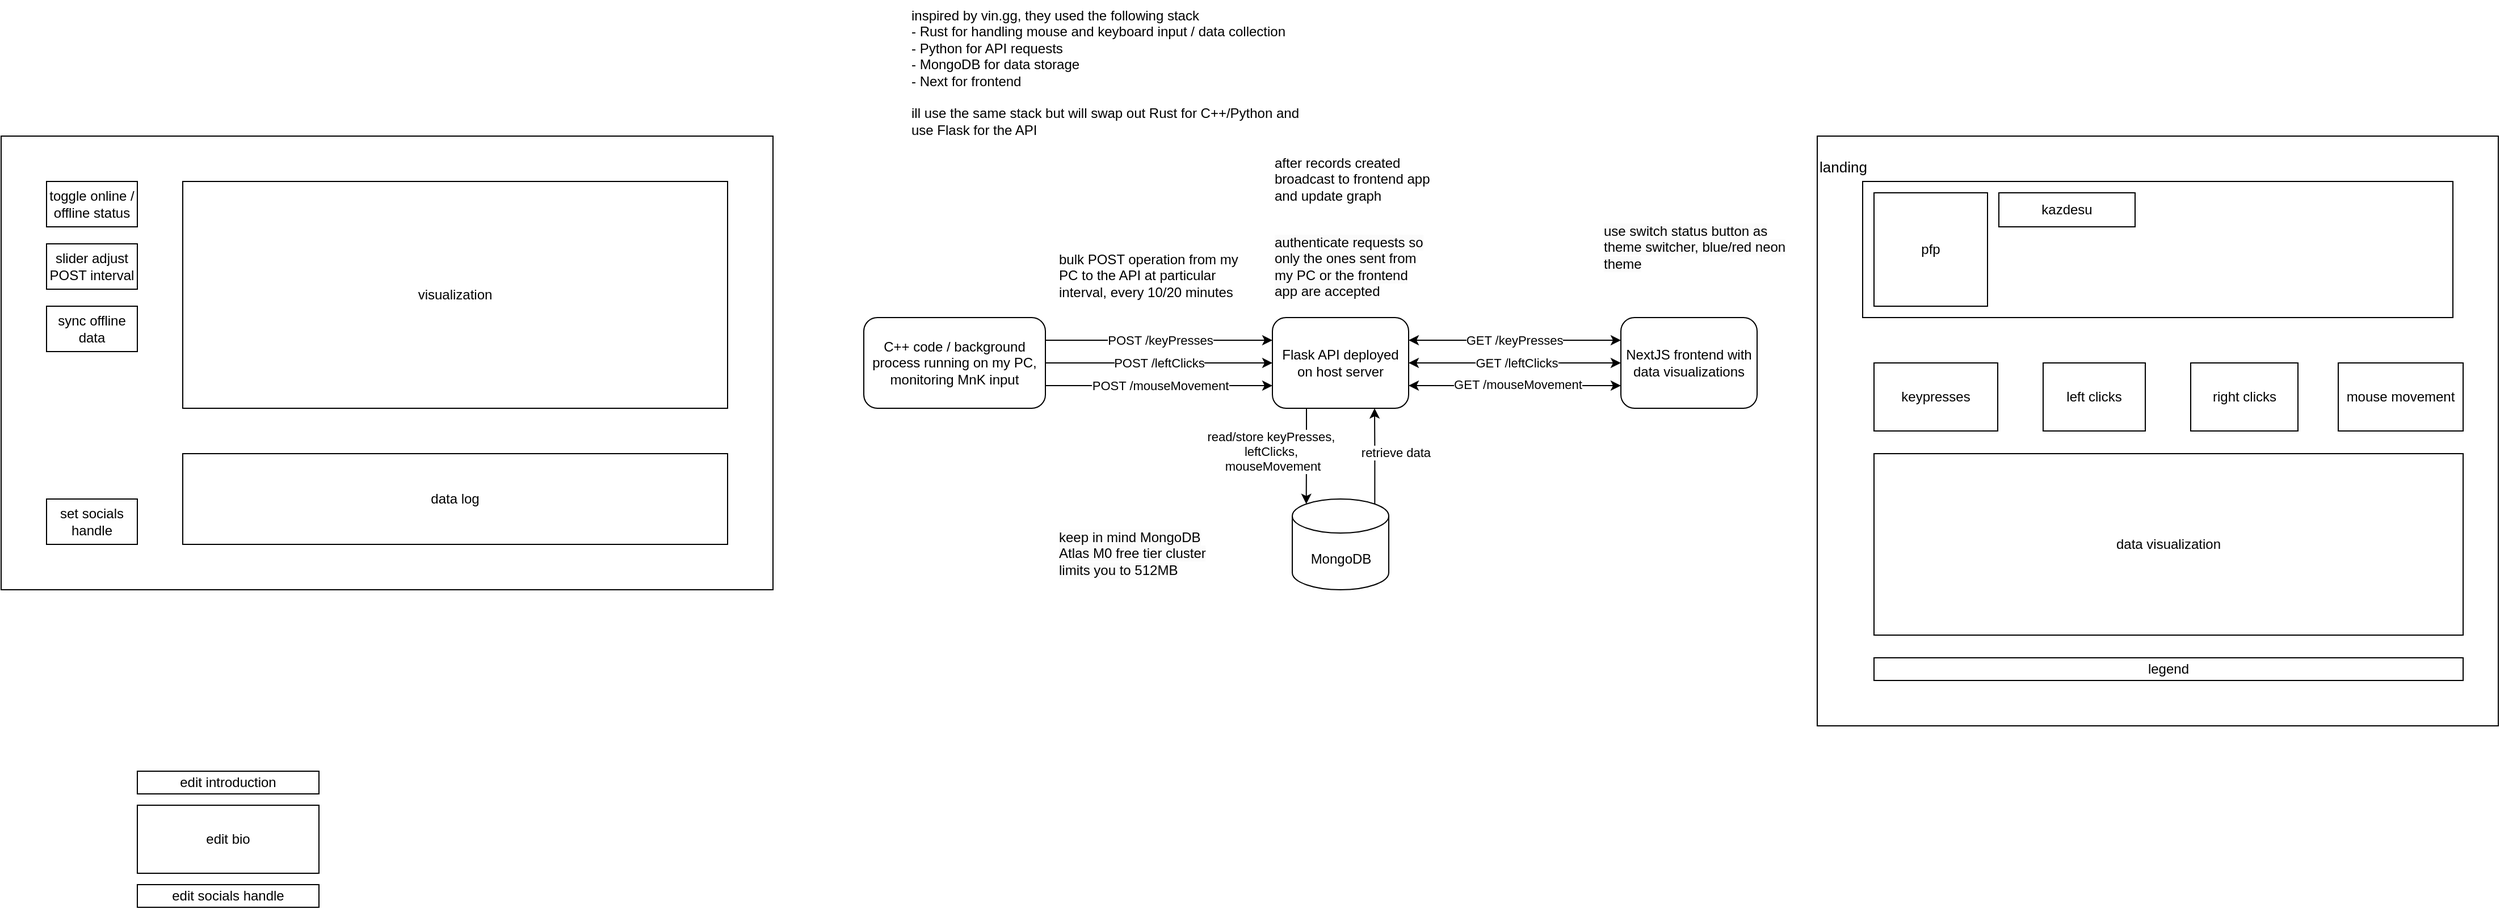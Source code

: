 <mxfile version="24.7.5">
  <diagram name="architecture" id="jdjMNtcG541bvmdIEKFT">
    <mxGraphModel dx="1877" dy="621" grid="1" gridSize="10" guides="1" tooltips="1" connect="1" arrows="1" fold="1" page="1" pageScale="1" pageWidth="827" pageHeight="1169" math="0" shadow="0">
      <root>
        <mxCell id="0" />
        <mxCell id="1" parent="0" />
        <UserObject label="inspired by vin.gg, they used the following stack&#xa;- Rust for handling mouse and keyboard input / data collection&#xa;- Python for API requests&#xa;- MongoDB for data storage&#xa;- Next for frontend&#xa;&#xa;ill use the same stack but will swap out Rust for C++/Python and use Flask for the API" id="Pbkdn_DneR84cisDWlcS-2">
          <mxCell style="text;whiteSpace=wrap;" parent="1" vertex="1">
            <mxGeometry x="80" y="120" width="350" height="130" as="geometry" />
          </mxCell>
        </UserObject>
        <mxCell id="Pbkdn_DneR84cisDWlcS-7" style="edgeStyle=orthogonalEdgeStyle;rounded=0;orthogonalLoop=1;jettySize=auto;html=1;exitX=1;exitY=0.25;exitDx=0;exitDy=0;entryX=0;entryY=0.25;entryDx=0;entryDy=0;" parent="1" source="Pbkdn_DneR84cisDWlcS-5" target="Pbkdn_DneR84cisDWlcS-6" edge="1">
          <mxGeometry relative="1" as="geometry" />
        </mxCell>
        <mxCell id="Pbkdn_DneR84cisDWlcS-8" value="POST /keyPresses" style="edgeLabel;html=1;align=center;verticalAlign=middle;resizable=0;points=[];" parent="Pbkdn_DneR84cisDWlcS-7" vertex="1" connectable="0">
          <mxGeometry x="-0.216" y="-2" relative="1" as="geometry">
            <mxPoint x="22" y="-2" as="offset" />
          </mxGeometry>
        </mxCell>
        <mxCell id="Pbkdn_DneR84cisDWlcS-20" style="edgeStyle=orthogonalEdgeStyle;rounded=0;orthogonalLoop=1;jettySize=auto;html=1;exitX=1;exitY=0.75;exitDx=0;exitDy=0;entryX=0;entryY=0.75;entryDx=0;entryDy=0;" parent="1" source="Pbkdn_DneR84cisDWlcS-5" target="Pbkdn_DneR84cisDWlcS-6" edge="1">
          <mxGeometry relative="1" as="geometry" />
        </mxCell>
        <mxCell id="Pbkdn_DneR84cisDWlcS-21" value="POST /mouseMovement" style="edgeLabel;html=1;align=center;verticalAlign=middle;resizable=0;points=[];" parent="Pbkdn_DneR84cisDWlcS-20" vertex="1" connectable="0">
          <mxGeometry x="-0.296" y="2" relative="1" as="geometry">
            <mxPoint x="30" y="2" as="offset" />
          </mxGeometry>
        </mxCell>
        <mxCell id="Pbkdn_DneR84cisDWlcS-22" style="edgeStyle=orthogonalEdgeStyle;rounded=0;orthogonalLoop=1;jettySize=auto;html=1;exitX=1;exitY=0.5;exitDx=0;exitDy=0;entryX=0;entryY=0.5;entryDx=0;entryDy=0;" parent="1" source="Pbkdn_DneR84cisDWlcS-5" target="Pbkdn_DneR84cisDWlcS-6" edge="1">
          <mxGeometry relative="1" as="geometry" />
        </mxCell>
        <mxCell id="Pbkdn_DneR84cisDWlcS-38" value="POST /leftClicks" style="edgeLabel;html=1;align=center;verticalAlign=middle;resizable=0;points=[];" parent="Pbkdn_DneR84cisDWlcS-22" vertex="1" connectable="0">
          <mxGeometry x="-0.088" y="-2" relative="1" as="geometry">
            <mxPoint x="9" y="-2" as="offset" />
          </mxGeometry>
        </mxCell>
        <mxCell id="Pbkdn_DneR84cisDWlcS-5" value="C++ code / background process running on my PC, monitoring MnK input" style="rounded=1;whiteSpace=wrap;html=1;" parent="1" vertex="1">
          <mxGeometry x="40" y="400" width="160" height="80" as="geometry" />
        </mxCell>
        <mxCell id="Pbkdn_DneR84cisDWlcS-24" style="edgeStyle=orthogonalEdgeStyle;rounded=0;orthogonalLoop=1;jettySize=auto;html=1;exitX=0.25;exitY=1;exitDx=0;exitDy=0;entryX=0.145;entryY=0;entryDx=0;entryDy=4.35;entryPerimeter=0;" parent="1" source="Pbkdn_DneR84cisDWlcS-6" target="Pbkdn_DneR84cisDWlcS-31" edge="1">
          <mxGeometry relative="1" as="geometry">
            <mxPoint x="430" y="560" as="targetPoint" />
          </mxGeometry>
        </mxCell>
        <mxCell id="Pbkdn_DneR84cisDWlcS-28" value="read/store keyPresses,&amp;nbsp;&lt;div&gt;leftClicks,&amp;nbsp;&lt;/div&gt;&lt;div&gt;mouseMovement&lt;/div&gt;" style="edgeLabel;html=1;align=center;verticalAlign=middle;resizable=0;points=[];" parent="Pbkdn_DneR84cisDWlcS-24" vertex="1" connectable="0">
          <mxGeometry x="-0.04" y="-3" relative="1" as="geometry">
            <mxPoint x="-27" y="-3" as="offset" />
          </mxGeometry>
        </mxCell>
        <mxCell id="Pbkdn_DneR84cisDWlcS-6" value="Flask API deployed on host server" style="rounded=1;whiteSpace=wrap;html=1;" parent="1" vertex="1">
          <mxGeometry x="400" y="400" width="120" height="80" as="geometry" />
        </mxCell>
        <UserObject label="bulk POST operation from my PC to the API at particular interval, every 10/20 minutes" id="Pbkdn_DneR84cisDWlcS-19">
          <mxCell style="text;whiteSpace=wrap;" parent="1" vertex="1">
            <mxGeometry x="210" y="335" width="160" height="55" as="geometry" />
          </mxCell>
        </UserObject>
        <mxCell id="Pbkdn_DneR84cisDWlcS-27" style="edgeStyle=orthogonalEdgeStyle;rounded=0;orthogonalLoop=1;jettySize=auto;html=1;exitX=0.855;exitY=0;exitDx=0;exitDy=4.35;entryX=0.75;entryY=1;entryDx=0;entryDy=0;exitPerimeter=0;startArrow=none;startFill=0;" parent="1" source="Pbkdn_DneR84cisDWlcS-31" target="Pbkdn_DneR84cisDWlcS-6" edge="1">
          <mxGeometry relative="1" as="geometry">
            <mxPoint x="490" y="560" as="sourcePoint" />
          </mxGeometry>
        </mxCell>
        <mxCell id="Pbkdn_DneR84cisDWlcS-30" value="retrieve data&amp;nbsp;" style="edgeLabel;html=1;align=center;verticalAlign=middle;resizable=0;points=[];" parent="Pbkdn_DneR84cisDWlcS-27" vertex="1" connectable="0">
          <mxGeometry x="0.015" y="-3" relative="1" as="geometry">
            <mxPoint x="17" y="-3" as="offset" />
          </mxGeometry>
        </mxCell>
        <mxCell id="Pbkdn_DneR84cisDWlcS-31" value="MongoDB" style="shape=cylinder3;whiteSpace=wrap;html=1;boundedLbl=1;backgroundOutline=1;size=15;" parent="1" vertex="1">
          <mxGeometry x="417.5" y="560" width="85" height="80" as="geometry" />
        </mxCell>
        <mxCell id="Pbkdn_DneR84cisDWlcS-33" style="edgeStyle=orthogonalEdgeStyle;rounded=0;orthogonalLoop=1;jettySize=auto;html=1;exitX=0;exitY=0.25;exitDx=0;exitDy=0;entryX=1;entryY=0.25;entryDx=0;entryDy=0;startArrow=classic;startFill=1;" parent="1" source="Pbkdn_DneR84cisDWlcS-32" target="Pbkdn_DneR84cisDWlcS-6" edge="1">
          <mxGeometry relative="1" as="geometry" />
        </mxCell>
        <mxCell id="Pbkdn_DneR84cisDWlcS-34" value="GET /keyPresses" style="edgeLabel;html=1;align=center;verticalAlign=middle;resizable=0;points=[];" parent="Pbkdn_DneR84cisDWlcS-33" vertex="1" connectable="0">
          <mxGeometry x="-0.103" y="2" relative="1" as="geometry">
            <mxPoint x="-10" y="-2" as="offset" />
          </mxGeometry>
        </mxCell>
        <mxCell id="Pbkdn_DneR84cisDWlcS-39" style="edgeStyle=orthogonalEdgeStyle;rounded=0;orthogonalLoop=1;jettySize=auto;html=1;exitX=0;exitY=0.5;exitDx=0;exitDy=0;entryX=1;entryY=0.5;entryDx=0;entryDy=0;startArrow=classic;startFill=1;" parent="1" source="Pbkdn_DneR84cisDWlcS-32" target="Pbkdn_DneR84cisDWlcS-6" edge="1">
          <mxGeometry relative="1" as="geometry" />
        </mxCell>
        <mxCell id="Pbkdn_DneR84cisDWlcS-41" value="GET /leftClicks" style="edgeLabel;html=1;align=center;verticalAlign=middle;resizable=0;points=[];" parent="Pbkdn_DneR84cisDWlcS-39" vertex="1" connectable="0">
          <mxGeometry x="0.169" relative="1" as="geometry">
            <mxPoint x="17" as="offset" />
          </mxGeometry>
        </mxCell>
        <mxCell id="Pbkdn_DneR84cisDWlcS-40" style="edgeStyle=orthogonalEdgeStyle;rounded=0;orthogonalLoop=1;jettySize=auto;html=1;exitX=0;exitY=0.75;exitDx=0;exitDy=0;entryX=1;entryY=0.75;entryDx=0;entryDy=0;startArrow=classic;startFill=1;" parent="1" source="Pbkdn_DneR84cisDWlcS-32" target="Pbkdn_DneR84cisDWlcS-6" edge="1">
          <mxGeometry relative="1" as="geometry" />
        </mxCell>
        <mxCell id="Pbkdn_DneR84cisDWlcS-42" value="GET /mouseMovement" style="edgeLabel;html=1;align=center;verticalAlign=middle;resizable=0;points=[];" parent="Pbkdn_DneR84cisDWlcS-40" vertex="1" connectable="0">
          <mxGeometry x="-0.022" y="-1" relative="1" as="geometry">
            <mxPoint as="offset" />
          </mxGeometry>
        </mxCell>
        <mxCell id="Pbkdn_DneR84cisDWlcS-32" value="NextJS frontend with data visualizations" style="rounded=1;whiteSpace=wrap;html=1;" parent="1" vertex="1">
          <mxGeometry x="707" y="400" width="120" height="80" as="geometry" />
        </mxCell>
        <mxCell id="Pbkdn_DneR84cisDWlcS-43" value="&lt;span style=&quot;color: rgb(0, 0, 0); font-family: Helvetica; font-size: 12px; font-style: normal; font-variant-ligatures: normal; font-variant-caps: normal; font-weight: 400; letter-spacing: normal; orphans: 2; text-align: left; text-indent: 0px; text-transform: none; widows: 2; word-spacing: 0px; -webkit-text-stroke-width: 0px; white-space: normal; background-color: rgb(251, 251, 251); text-decoration-thickness: initial; text-decoration-style: initial; text-decoration-color: initial; display: inline !important; float: none;&quot;&gt;authenticate requests so only the ones sent from my PC or the frontend app are accepted&lt;/span&gt;" style="text;whiteSpace=wrap;html=1;" parent="1" vertex="1">
          <mxGeometry x="400" y="320" width="140" height="70" as="geometry" />
        </mxCell>
        <mxCell id="Pbkdn_DneR84cisDWlcS-47" value="&lt;span style=&quot;color: rgb(0, 0, 0); font-family: Helvetica; font-size: 12px; font-style: normal; font-variant-ligatures: normal; font-variant-caps: normal; font-weight: 400; letter-spacing: normal; orphans: 2; text-align: left; text-indent: 0px; text-transform: none; widows: 2; word-spacing: 0px; -webkit-text-stroke-width: 0px; white-space: normal; background-color: rgb(251, 251, 251); text-decoration-thickness: initial; text-decoration-style: initial; text-decoration-color: initial; display: inline !important; float: none;&quot;&gt;keep in mind MongoDB Atlas M0 free tier cluster limits you to 512MB&lt;/span&gt;" style="text;whiteSpace=wrap;html=1;" parent="1" vertex="1">
          <mxGeometry x="210" y="580" width="140" height="60" as="geometry" />
        </mxCell>
        <mxCell id="aZ4uzSHESlweVzvk02ub-3" value="&lt;span style=&quot;color: rgb(0, 0, 0); font-family: Helvetica; font-size: 12px; font-style: normal; font-variant-ligatures: normal; font-variant-caps: normal; font-weight: 400; letter-spacing: normal; orphans: 2; text-align: left; text-indent: 0px; text-transform: none; widows: 2; word-spacing: 0px; -webkit-text-stroke-width: 0px; white-space: normal; background-color: rgb(251, 251, 251); text-decoration-thickness: initial; text-decoration-style: initial; text-decoration-color: initial; display: inline !important; float: none;&quot;&gt;use switch status button as theme switcher, blue/red neon theme&lt;/span&gt;" style="text;whiteSpace=wrap;html=1;" parent="1" vertex="1">
          <mxGeometry x="690" y="310" width="170" height="70" as="geometry" />
        </mxCell>
        <UserObject label="after records created broadcast to frontend app and update graph" id="6amxDOUdlWKgfNY0tp80-1">
          <mxCell style="text;whiteSpace=wrap;" parent="1" vertex="1">
            <mxGeometry x="400" y="250" width="160" height="55" as="geometry" />
          </mxCell>
        </UserObject>
        <mxCell id="eVPt_sh99IwoySq7BfNU-1" value="" style="rounded=0;whiteSpace=wrap;html=1;" parent="1" vertex="1">
          <mxGeometry x="-720" y="240" width="680" height="400" as="geometry" />
        </mxCell>
        <mxCell id="eVPt_sh99IwoySq7BfNU-3" value="data log" style="rounded=0;whiteSpace=wrap;html=1;" parent="1" vertex="1">
          <mxGeometry x="-560" y="520" width="480" height="80" as="geometry" />
        </mxCell>
        <mxCell id="eVPt_sh99IwoySq7BfNU-5" value="visualization" style="rounded=0;whiteSpace=wrap;html=1;" parent="1" vertex="1">
          <mxGeometry x="-560" y="280" width="480" height="200" as="geometry" />
        </mxCell>
        <mxCell id="eVPt_sh99IwoySq7BfNU-6" value="slider adjust POST interval" style="rounded=0;whiteSpace=wrap;html=1;" parent="1" vertex="1">
          <mxGeometry x="-680" y="335" width="80" height="40" as="geometry" />
        </mxCell>
        <mxCell id="eVPt_sh99IwoySq7BfNU-8" value="sync offline data" style="rounded=0;whiteSpace=wrap;html=1;" parent="1" vertex="1">
          <mxGeometry x="-680" y="390" width="80" height="40" as="geometry" />
        </mxCell>
        <mxCell id="eVPt_sh99IwoySq7BfNU-9" value="edit socials handle" style="rounded=0;whiteSpace=wrap;html=1;" parent="1" vertex="1">
          <mxGeometry x="-600" y="900" width="160" height="20" as="geometry" />
        </mxCell>
        <mxCell id="eVPt_sh99IwoySq7BfNU-10" value="edit introduction" style="rounded=0;whiteSpace=wrap;html=1;" parent="1" vertex="1">
          <mxGeometry x="-600" y="800" width="160" height="20" as="geometry" />
        </mxCell>
        <mxCell id="eVPt_sh99IwoySq7BfNU-11" value="edit bio" style="rounded=0;whiteSpace=wrap;html=1;" parent="1" vertex="1">
          <mxGeometry x="-600" y="830" width="160" height="60" as="geometry" />
        </mxCell>
        <mxCell id="eVPt_sh99IwoySq7BfNU-12" value="toggle online / offline status" style="rounded=0;whiteSpace=wrap;html=1;" parent="1" vertex="1">
          <mxGeometry x="-680" y="280" width="80" height="40" as="geometry" />
        </mxCell>
        <mxCell id="eVPt_sh99IwoySq7BfNU-13" value="set socials handle" style="rounded=0;whiteSpace=wrap;html=1;" parent="1" vertex="1">
          <mxGeometry x="-680" y="560" width="80" height="40" as="geometry" />
        </mxCell>
        <mxCell id="otDK7fsZ7L4zqUEKycYJ-1" value="&lt;p style=&quot;line-height: 120%; font-size: 13px;&quot;&gt;landing&lt;/p&gt;" style="rounded=0;whiteSpace=wrap;html=1;align=left;horizontal=1;verticalAlign=top;fontSize=13;spacing=2;" vertex="1" parent="1">
          <mxGeometry x="880" y="240" width="600" height="520" as="geometry" />
        </mxCell>
        <mxCell id="otDK7fsZ7L4zqUEKycYJ-2" value="data visualization" style="rounded=0;whiteSpace=wrap;html=1;" vertex="1" parent="1">
          <mxGeometry x="930" y="520" width="519" height="160" as="geometry" />
        </mxCell>
        <mxCell id="otDK7fsZ7L4zqUEKycYJ-3" value="left clicks" style="rounded=0;whiteSpace=wrap;html=1;" vertex="1" parent="1">
          <mxGeometry x="1079" y="440" width="90" height="60" as="geometry" />
        </mxCell>
        <mxCell id="otDK7fsZ7L4zqUEKycYJ-4" value="keypresses" style="rounded=0;whiteSpace=wrap;html=1;" vertex="1" parent="1">
          <mxGeometry x="930" y="440" width="109" height="60" as="geometry" />
        </mxCell>
        <mxCell id="otDK7fsZ7L4zqUEKycYJ-5" value="right clicks" style="rounded=0;whiteSpace=wrap;html=1;" vertex="1" parent="1">
          <mxGeometry x="1209" y="440" width="94.5" height="60" as="geometry" />
        </mxCell>
        <mxCell id="otDK7fsZ7L4zqUEKycYJ-6" value="mouse movement" style="rounded=0;whiteSpace=wrap;html=1;" vertex="1" parent="1">
          <mxGeometry x="1339" y="440" width="110" height="60" as="geometry" />
        </mxCell>
        <mxCell id="otDK7fsZ7L4zqUEKycYJ-7" value="legend" style="rounded=0;whiteSpace=wrap;html=1;" vertex="1" parent="1">
          <mxGeometry x="930" y="700" width="519" height="20" as="geometry" />
        </mxCell>
        <mxCell id="otDK7fsZ7L4zqUEKycYJ-8" value="" style="rounded=0;whiteSpace=wrap;html=1;" vertex="1" parent="1">
          <mxGeometry x="920" y="280" width="520" height="120" as="geometry" />
        </mxCell>
        <mxCell id="otDK7fsZ7L4zqUEKycYJ-9" value="pfp" style="rounded=0;whiteSpace=wrap;html=1;" vertex="1" parent="1">
          <mxGeometry x="930" y="290" width="100" height="100" as="geometry" />
        </mxCell>
        <mxCell id="otDK7fsZ7L4zqUEKycYJ-10" value="kazdesu" style="rounded=0;whiteSpace=wrap;html=1;" vertex="1" parent="1">
          <mxGeometry x="1040" y="290" width="120" height="30" as="geometry" />
        </mxCell>
      </root>
    </mxGraphModel>
  </diagram>
</mxfile>
